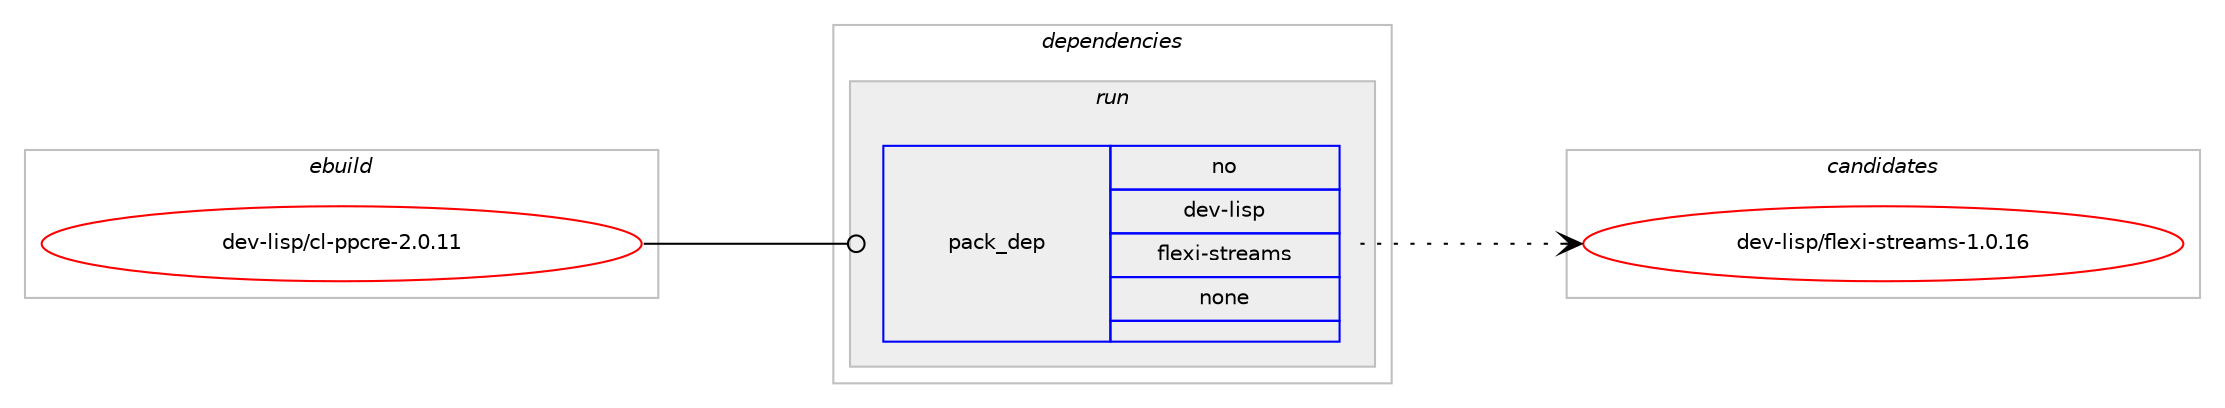 digraph prolog {

# *************
# Graph options
# *************

newrank=true;
concentrate=true;
compound=true;
graph [rankdir=LR,fontname=Helvetica,fontsize=10,ranksep=1.5];#, ranksep=2.5, nodesep=0.2];
edge  [arrowhead=vee];
node  [fontname=Helvetica,fontsize=10];

# **********
# The ebuild
# **********

subgraph cluster_leftcol {
color=gray;
rank=same;
label=<<i>ebuild</i>>;
id [label="dev-lisp/cl-ppcre-2.0.11", color=red, width=4, href="../dev-lisp/cl-ppcre-2.0.11.svg"];
}

# ****************
# The dependencies
# ****************

subgraph cluster_midcol {
color=gray;
label=<<i>dependencies</i>>;
subgraph cluster_compile {
fillcolor="#eeeeee";
style=filled;
label=<<i>compile</i>>;
}
subgraph cluster_compileandrun {
fillcolor="#eeeeee";
style=filled;
label=<<i>compile and run</i>>;
}
subgraph cluster_run {
fillcolor="#eeeeee";
style=filled;
label=<<i>run</i>>;
subgraph pack91053 {
dependency120855 [label=<<TABLE BORDER="0" CELLBORDER="1" CELLSPACING="0" CELLPADDING="4" WIDTH="220"><TR><TD ROWSPAN="6" CELLPADDING="30">pack_dep</TD></TR><TR><TD WIDTH="110">no</TD></TR><TR><TD>dev-lisp</TD></TR><TR><TD>flexi-streams</TD></TR><TR><TD>none</TD></TR><TR><TD></TD></TR></TABLE>>, shape=none, color=blue];
}
id:e -> dependency120855:w [weight=20,style="solid",arrowhead="odot"];
}
}

# **************
# The candidates
# **************

subgraph cluster_choices {
rank=same;
color=gray;
label=<<i>candidates</i>>;

subgraph choice91053 {
color=black;
nodesep=1;
choice1001011184510810511511247102108101120105451151161141019710911545494648464954 [label="dev-lisp/flexi-streams-1.0.16", color=red, width=4,href="../dev-lisp/flexi-streams-1.0.16.svg"];
dependency120855:e -> choice1001011184510810511511247102108101120105451151161141019710911545494648464954:w [style=dotted,weight="100"];
}
}

}
